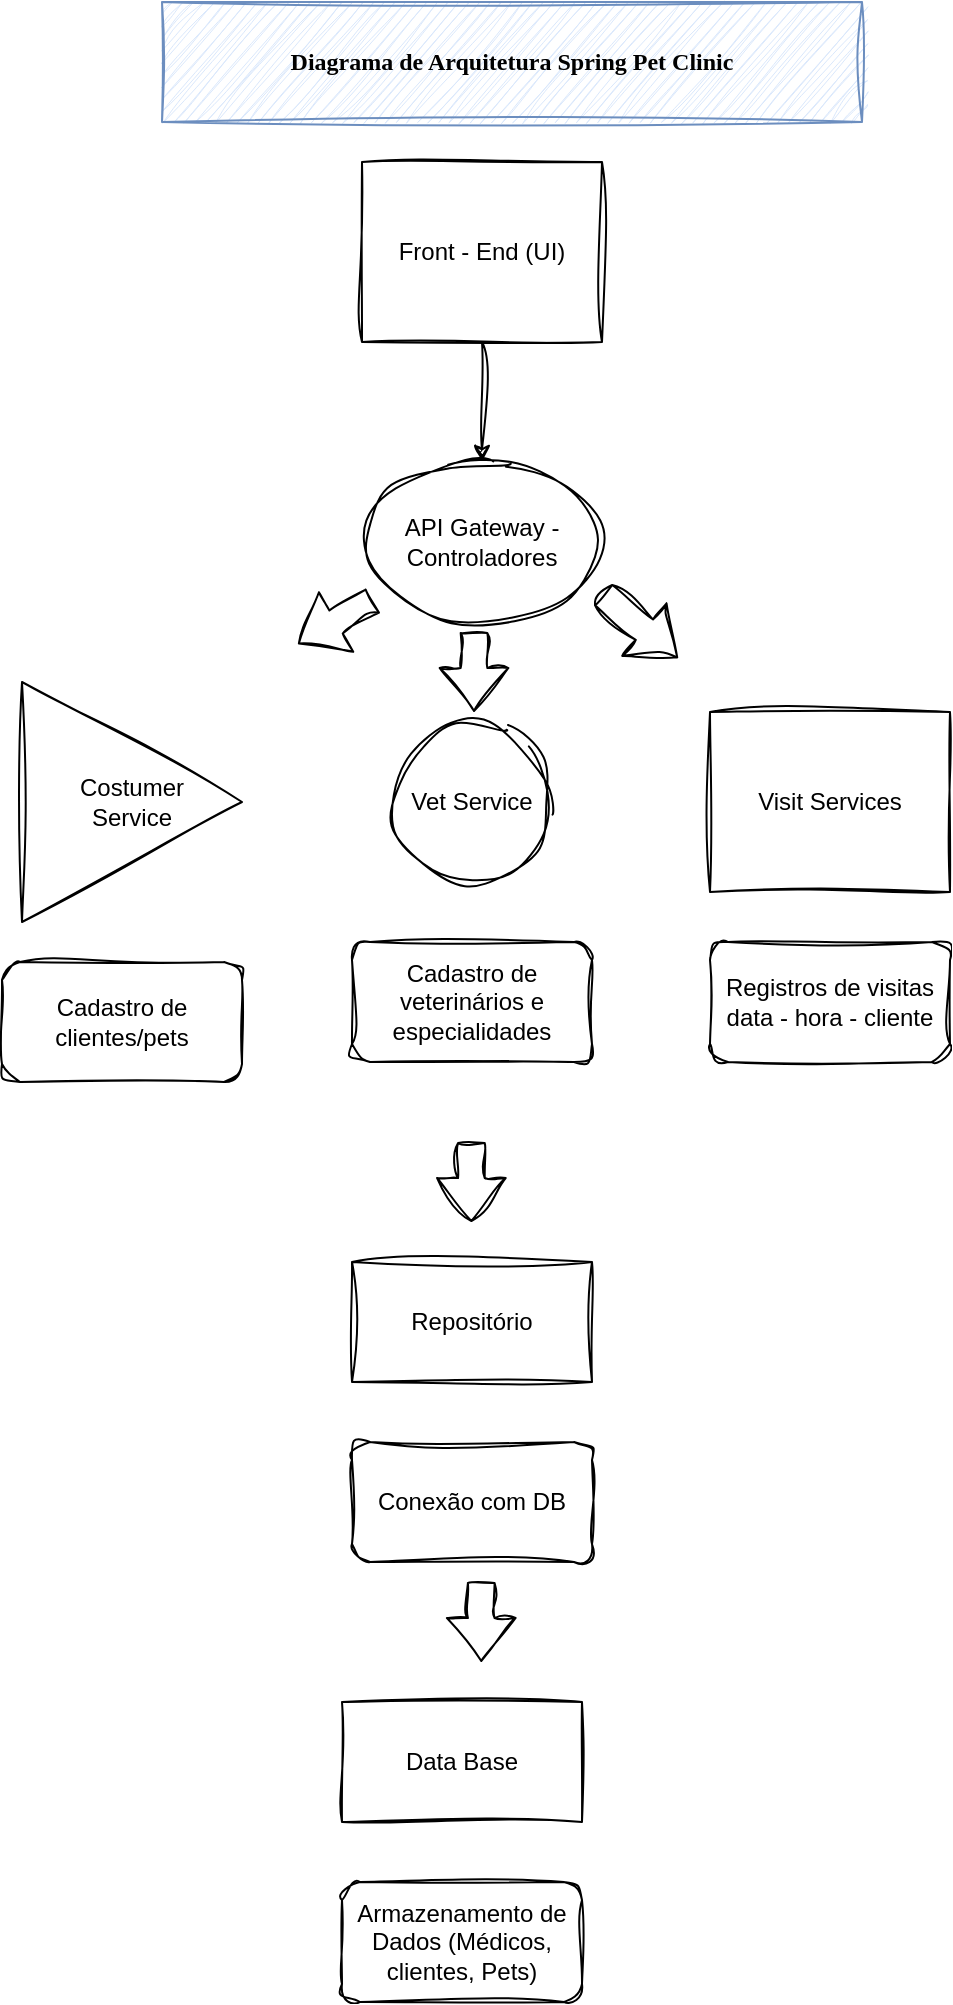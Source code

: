 <mxfile version="26.1.3">
  <diagram name="Página-1" id="HsXEhWT_enptY0NSik1j">
    <mxGraphModel dx="993" dy="515" grid="1" gridSize="10" guides="1" tooltips="1" connect="1" arrows="1" fold="1" page="1" pageScale="1" pageWidth="827" pageHeight="1169" math="0" shadow="0" adaptiveColors="simple">
      <root>
        <mxCell id="0" />
        <mxCell id="1" parent="0" />
        <mxCell id="1pnyyoBgI_MgI9aC_AIl-1" value="&lt;b&gt;&lt;font face=&quot;Comic Sans MS&quot;&gt;Diagrama de Arquitetura Spring Pet Clinic&lt;/font&gt;&lt;/b&gt;" style="rounded=0;whiteSpace=wrap;html=1;sketch=1;curveFitting=1;jiggle=2;labelBackgroundColor=none;fillColor=#dae8fc;strokeColor=#6c8ebf;" vertex="1" parent="1">
          <mxGeometry x="240" y="30" width="350" height="60" as="geometry" />
        </mxCell>
        <mxCell id="1pnyyoBgI_MgI9aC_AIl-2" value="Costumer&lt;div&gt;&lt;span style=&quot;background-color: transparent; color: light-dark(rgb(0, 0, 0), rgb(255, 255, 255));&quot;&gt;Service&lt;/span&gt;&lt;/div&gt;" style="triangle;whiteSpace=wrap;html=1;rounded=0;sketch=1;curveFitting=1;jiggle=2;labelBackgroundColor=none;" vertex="1" parent="1">
          <mxGeometry x="170" y="370" width="110" height="120" as="geometry" />
        </mxCell>
        <mxCell id="1pnyyoBgI_MgI9aC_AIl-6" value="Vet Service" style="ellipse;whiteSpace=wrap;html=1;rounded=0;sketch=1;curveFitting=1;jiggle=2;labelBackgroundColor=none;" vertex="1" parent="1">
          <mxGeometry x="355" y="390" width="80" height="80" as="geometry" />
        </mxCell>
        <mxCell id="1pnyyoBgI_MgI9aC_AIl-12" value="Cadastro de veterinários e especialidades" style="rounded=1;whiteSpace=wrap;html=1;sketch=1;curveFitting=1;jiggle=2;labelBackgroundColor=none;" vertex="1" parent="1">
          <mxGeometry x="335" y="500" width="120" height="60" as="geometry" />
        </mxCell>
        <mxCell id="1pnyyoBgI_MgI9aC_AIl-15" value="Visit Services" style="whiteSpace=wrap;html=1;rounded=0;sketch=1;curveFitting=1;jiggle=2;labelBackgroundColor=none;" vertex="1" parent="1">
          <mxGeometry x="514" y="385" width="120" height="90" as="geometry" />
        </mxCell>
        <mxCell id="1pnyyoBgI_MgI9aC_AIl-17" value="Registros de visitas&lt;div&gt;data - hora - cliente&lt;/div&gt;" style="rounded=1;whiteSpace=wrap;html=1;sketch=1;curveFitting=1;jiggle=2;labelBackgroundColor=none;" vertex="1" parent="1">
          <mxGeometry x="514" y="500" width="120" height="60" as="geometry" />
        </mxCell>
        <mxCell id="1pnyyoBgI_MgI9aC_AIl-21" value="" style="edgeStyle=orthogonalEdgeStyle;rounded=0;sketch=1;hachureGap=4;jiggle=2;curveFitting=1;orthogonalLoop=1;jettySize=auto;html=1;fontFamily=Architects Daughter;fontSource=https%3A%2F%2Ffonts.googleapis.com%2Fcss%3Ffamily%3DArchitects%2BDaughter;" edge="1" parent="1" source="1pnyyoBgI_MgI9aC_AIl-18" target="1pnyyoBgI_MgI9aC_AIl-20">
          <mxGeometry relative="1" as="geometry" />
        </mxCell>
        <mxCell id="1pnyyoBgI_MgI9aC_AIl-18" value="Front - End (UI)" style="whiteSpace=wrap;html=1;rounded=0;sketch=1;curveFitting=1;jiggle=2;labelBackgroundColor=none;" vertex="1" parent="1">
          <mxGeometry x="340" y="110" width="120" height="90" as="geometry" />
        </mxCell>
        <mxCell id="1pnyyoBgI_MgI9aC_AIl-20" value="API Gateway&amp;nbsp;&lt;span style=&quot;color: light-dark(rgb(0, 0, 0), rgb(255, 255, 255)); background-color: transparent;&quot;&gt;- Controladores&lt;/span&gt;" style="ellipse;whiteSpace=wrap;html=1;rounded=0;sketch=1;curveFitting=1;jiggle=2;labelBackgroundColor=none;" vertex="1" parent="1">
          <mxGeometry x="340" y="260" width="120" height="80" as="geometry" />
        </mxCell>
        <mxCell id="1pnyyoBgI_MgI9aC_AIl-22" value="" style="shape=flexArrow;endArrow=classic;html=1;rounded=0;sketch=1;hachureGap=4;jiggle=2;curveFitting=1;fontFamily=Architects Daughter;fontSource=https%3A%2F%2Ffonts.googleapis.com%2Fcss%3Ffamily%3DArchitects%2BDaughter;width=13.333;endSize=6.83;exitX=0;exitY=1;exitDx=0;exitDy=0;" edge="1" parent="1">
          <mxGeometry width="50" height="50" relative="1" as="geometry">
            <mxPoint x="345.574" y="329.284" as="sourcePoint" />
            <mxPoint x="308" y="351" as="targetPoint" />
          </mxGeometry>
        </mxCell>
        <mxCell id="1pnyyoBgI_MgI9aC_AIl-23" value="" style="shape=flexArrow;endArrow=classic;html=1;rounded=0;sketch=1;hachureGap=4;jiggle=2;curveFitting=1;fontFamily=Architects Daughter;fontSource=https%3A%2F%2Ffonts.googleapis.com%2Fcss%3Ffamily%3DArchitects%2BDaughter;width=13.333;endSize=6.83;" edge="1" parent="1">
          <mxGeometry width="50" height="50" relative="1" as="geometry">
            <mxPoint x="396" y="345" as="sourcePoint" />
            <mxPoint x="396" y="385" as="targetPoint" />
          </mxGeometry>
        </mxCell>
        <mxCell id="1pnyyoBgI_MgI9aC_AIl-24" value="" style="shape=flexArrow;endArrow=classic;html=1;rounded=0;sketch=1;hachureGap=4;jiggle=2;curveFitting=1;fontFamily=Architects Daughter;fontSource=https%3A%2F%2Ffonts.googleapis.com%2Fcss%3Ffamily%3DArchitects%2BDaughter;width=13.333;endSize=6.83;exitX=1;exitY=1;exitDx=0;exitDy=0;" edge="1" parent="1">
          <mxGeometry width="50" height="50" relative="1" as="geometry">
            <mxPoint x="460.426" y="326.284" as="sourcePoint" />
            <mxPoint x="498" y="358" as="targetPoint" />
          </mxGeometry>
        </mxCell>
        <mxCell id="1pnyyoBgI_MgI9aC_AIl-26" value="" style="shape=flexArrow;endArrow=classic;html=1;rounded=0;sketch=1;hachureGap=4;jiggle=2;curveFitting=1;fontFamily=Architects Daughter;fontSource=https%3A%2F%2Ffonts.googleapis.com%2Fcss%3Ffamily%3DArchitects%2BDaughter;width=13.333;endSize=6.83;" edge="1" parent="1">
          <mxGeometry width="50" height="50" relative="1" as="geometry">
            <mxPoint x="394.7" y="600" as="sourcePoint" />
            <mxPoint x="394.7" y="640" as="targetPoint" />
          </mxGeometry>
        </mxCell>
        <mxCell id="1pnyyoBgI_MgI9aC_AIl-27" value="Data Base" style="rounded=0;whiteSpace=wrap;html=1;sketch=1;curveFitting=1;jiggle=2;labelBackgroundColor=none;" vertex="1" parent="1">
          <mxGeometry x="330" y="880" width="120" height="60" as="geometry" />
        </mxCell>
        <mxCell id="1pnyyoBgI_MgI9aC_AIl-29" value="Cadastro de clientes/pets" style="rounded=1;whiteSpace=wrap;html=1;sketch=1;curveFitting=1;jiggle=2;labelBackgroundColor=none;" vertex="1" parent="1">
          <mxGeometry x="160" y="510" width="120" height="60" as="geometry" />
        </mxCell>
        <mxCell id="1pnyyoBgI_MgI9aC_AIl-30" value="Armazenamento de Dados (Médicos, clientes, Pets)" style="rounded=1;whiteSpace=wrap;html=1;sketch=1;curveFitting=1;jiggle=2;labelBackgroundColor=none;" vertex="1" parent="1">
          <mxGeometry x="330" y="970" width="120" height="60" as="geometry" />
        </mxCell>
        <mxCell id="1pnyyoBgI_MgI9aC_AIl-31" value="Repositório" style="rounded=0;whiteSpace=wrap;html=1;sketch=1;curveFitting=1;jiggle=2;labelBackgroundColor=none;" vertex="1" parent="1">
          <mxGeometry x="335" y="660" width="120" height="60" as="geometry" />
        </mxCell>
        <mxCell id="1pnyyoBgI_MgI9aC_AIl-32" value="Conexão com DB" style="rounded=1;whiteSpace=wrap;html=1;sketch=1;curveFitting=1;jiggle=2;labelBackgroundColor=none;" vertex="1" parent="1">
          <mxGeometry x="335" y="750" width="120" height="60" as="geometry" />
        </mxCell>
        <mxCell id="1pnyyoBgI_MgI9aC_AIl-34" value="" style="shape=flexArrow;endArrow=classic;html=1;rounded=0;sketch=1;hachureGap=4;jiggle=2;curveFitting=1;fontFamily=Architects Daughter;fontSource=https%3A%2F%2Ffonts.googleapis.com%2Fcss%3Ffamily%3DArchitects%2BDaughter;width=13.333;endSize=6.83;" edge="1" parent="1">
          <mxGeometry width="50" height="50" relative="1" as="geometry">
            <mxPoint x="399.63" y="820" as="sourcePoint" />
            <mxPoint x="399.63" y="860" as="targetPoint" />
          </mxGeometry>
        </mxCell>
      </root>
    </mxGraphModel>
  </diagram>
</mxfile>
